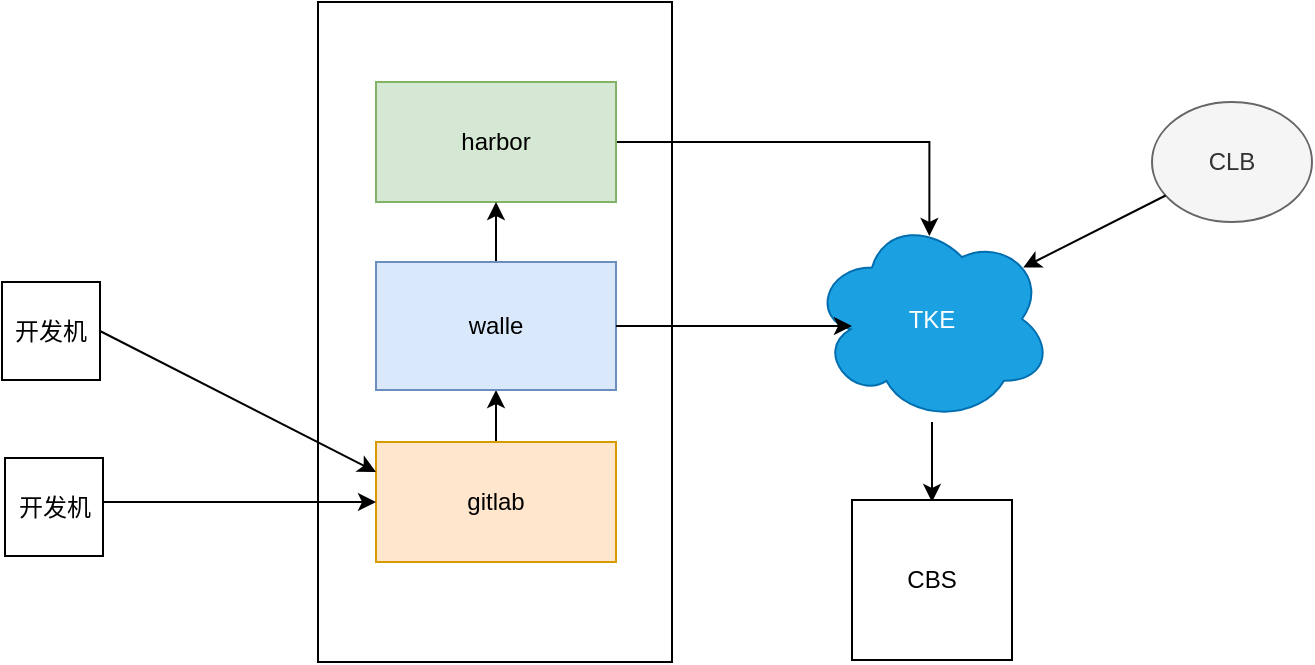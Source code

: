 <mxfile version="10.8.0" type="github"><diagram id="KzJgq4RPPWkvzib4KK1X" name="Page-1"><mxGraphModel dx="754" dy="418" grid="1" gridSize="10" guides="1" tooltips="1" connect="1" arrows="1" fold="1" page="1" pageScale="1" pageWidth="827" pageHeight="1169" math="0" shadow="0"><root><mxCell id="0"/><mxCell id="1" parent="0"/><mxCell id="ruZ4tbOLiK6jX63hidGY-1" value="开发机" style="whiteSpace=wrap;html=1;aspect=fixed;" parent="1" vertex="1"><mxGeometry x="95" y="170" width="49" height="49" as="geometry"/></mxCell><mxCell id="ruZ4tbOLiK6jX63hidGY-3" value="" style="rounded=0;whiteSpace=wrap;html=1;" parent="1" vertex="1"><mxGeometry x="253" y="30" width="177" height="330" as="geometry"/></mxCell><mxCell id="ruZ4tbOLiK6jX63hidGY-15" value="" style="edgeStyle=orthogonalEdgeStyle;rounded=0;orthogonalLoop=1;jettySize=auto;html=1;" parent="1" source="ruZ4tbOLiK6jX63hidGY-4" target="ruZ4tbOLiK6jX63hidGY-7" edge="1"><mxGeometry relative="1" as="geometry"/></mxCell><mxCell id="ruZ4tbOLiK6jX63hidGY-4" value="gitlab" style="rounded=0;whiteSpace=wrap;html=1;fillColor=#ffe6cc;strokeColor=#d79b00;rotation=0;" parent="1" vertex="1"><mxGeometry x="282" y="250" width="120" height="60" as="geometry"/></mxCell><mxCell id="ruZ4tbOLiK6jX63hidGY-22" style="edgeStyle=orthogonalEdgeStyle;rounded=0;orthogonalLoop=1;jettySize=auto;html=1;exitX=1;exitY=0.5;exitDx=0;exitDy=0;entryX=0.489;entryY=0.097;entryDx=0;entryDy=0;entryPerimeter=0;" parent="1" source="ruZ4tbOLiK6jX63hidGY-6" target="ruZ4tbOLiK6jX63hidGY-8" edge="1"><mxGeometry relative="1" as="geometry"/></mxCell><mxCell id="ruZ4tbOLiK6jX63hidGY-6" value="harbor" style="rounded=0;whiteSpace=wrap;html=1;fillColor=#d5e8d4;strokeColor=#82b366;" parent="1" vertex="1"><mxGeometry x="282" y="70" width="120" height="60" as="geometry"/></mxCell><mxCell id="ruZ4tbOLiK6jX63hidGY-16" style="edgeStyle=orthogonalEdgeStyle;rounded=0;orthogonalLoop=1;jettySize=auto;html=1;exitX=0.5;exitY=0;exitDx=0;exitDy=0;" parent="1" source="ruZ4tbOLiK6jX63hidGY-7" edge="1"><mxGeometry relative="1" as="geometry"><mxPoint x="342" y="130" as="targetPoint"/></mxGeometry></mxCell><mxCell id="ruZ4tbOLiK6jX63hidGY-7" value="walle" style="rounded=0;whiteSpace=wrap;html=1;fillColor=#dae8fc;strokeColor=#6c8ebf;" parent="1" vertex="1"><mxGeometry x="282" y="160" width="120" height="64" as="geometry"/></mxCell><mxCell id="HzKX-t8mrOLKonklotox-5" value="" style="edgeStyle=orthogonalEdgeStyle;rounded=0;orthogonalLoop=1;jettySize=auto;html=1;" edge="1" parent="1" source="ruZ4tbOLiK6jX63hidGY-8"><mxGeometry relative="1" as="geometry"><mxPoint x="560" y="280" as="targetPoint"/><Array as="points"><mxPoint x="560" y="270"/><mxPoint x="560" y="270"/></Array></mxGeometry></mxCell><mxCell id="ruZ4tbOLiK6jX63hidGY-8" value="TKE" style="ellipse;shape=cloud;whiteSpace=wrap;html=1;fillColor=#1ba1e2;strokeColor=#006EAF;fontColor=#ffffff;" parent="1" vertex="1"><mxGeometry x="500" y="137" width="120" height="103" as="geometry"/></mxCell><mxCell id="ruZ4tbOLiK6jX63hidGY-28" value="" style="edgeStyle=orthogonalEdgeStyle;rounded=0;orthogonalLoop=1;jettySize=auto;html=1;entryX=0;entryY=0.5;entryDx=0;entryDy=0;" parent="1" source="ruZ4tbOLiK6jX63hidGY-9" target="ruZ4tbOLiK6jX63hidGY-4" edge="1"><mxGeometry relative="1" as="geometry"><mxPoint x="225.5" y="282.5" as="targetPoint"/><Array as="points"><mxPoint x="190" y="280"/><mxPoint x="190" y="280"/></Array></mxGeometry></mxCell><mxCell id="ruZ4tbOLiK6jX63hidGY-9" value="开发机" style="whiteSpace=wrap;html=1;aspect=fixed;" parent="1" vertex="1"><mxGeometry x="96.5" y="258" width="49" height="49" as="geometry"/></mxCell><mxCell id="ruZ4tbOLiK6jX63hidGY-14" value="" style="endArrow=classic;html=1;entryX=0;entryY=0.25;entryDx=0;entryDy=0;exitX=1;exitY=0.5;exitDx=0;exitDy=0;" parent="1" source="ruZ4tbOLiK6jX63hidGY-1" target="ruZ4tbOLiK6jX63hidGY-4" edge="1"><mxGeometry width="50" height="50" relative="1" as="geometry"><mxPoint x="144.5" y="168.5" as="sourcePoint"/><mxPoint x="280.5" y="223.5" as="targetPoint"/></mxGeometry></mxCell><mxCell id="ruZ4tbOLiK6jX63hidGY-21" value="" style="endArrow=classic;html=1;exitX=1;exitY=0.5;exitDx=0;exitDy=0;" parent="1" source="ruZ4tbOLiK6jX63hidGY-7" edge="1"><mxGeometry width="50" height="50" relative="1" as="geometry"><mxPoint x="413" y="224" as="sourcePoint"/><mxPoint x="520" y="192" as="targetPoint"/></mxGeometry></mxCell><mxCell id="HzKX-t8mrOLKonklotox-1" value="CLB" style="ellipse;whiteSpace=wrap;html=1;fillColor=#f5f5f5;strokeColor=#666666;fontColor=#333333;" vertex="1" parent="1"><mxGeometry x="670" y="80" width="80" height="60" as="geometry"/></mxCell><mxCell id="HzKX-t8mrOLKonklotox-2" value="" style="endArrow=classic;html=1;entryX=0.88;entryY=0.25;entryDx=0;entryDy=0;entryPerimeter=0;" edge="1" parent="1" source="HzKX-t8mrOLKonklotox-1" target="ruZ4tbOLiK6jX63hidGY-8"><mxGeometry width="50" height="50" relative="1" as="geometry"><mxPoint x="700" y="155" as="sourcePoint"/><mxPoint x="750" y="105" as="targetPoint"/></mxGeometry></mxCell><mxCell id="HzKX-t8mrOLKonklotox-3" value="CBS" style="whiteSpace=wrap;html=1;aspect=fixed;" vertex="1" parent="1"><mxGeometry x="520" y="279" width="80" height="80" as="geometry"/></mxCell></root></mxGraphModel></diagram></mxfile>